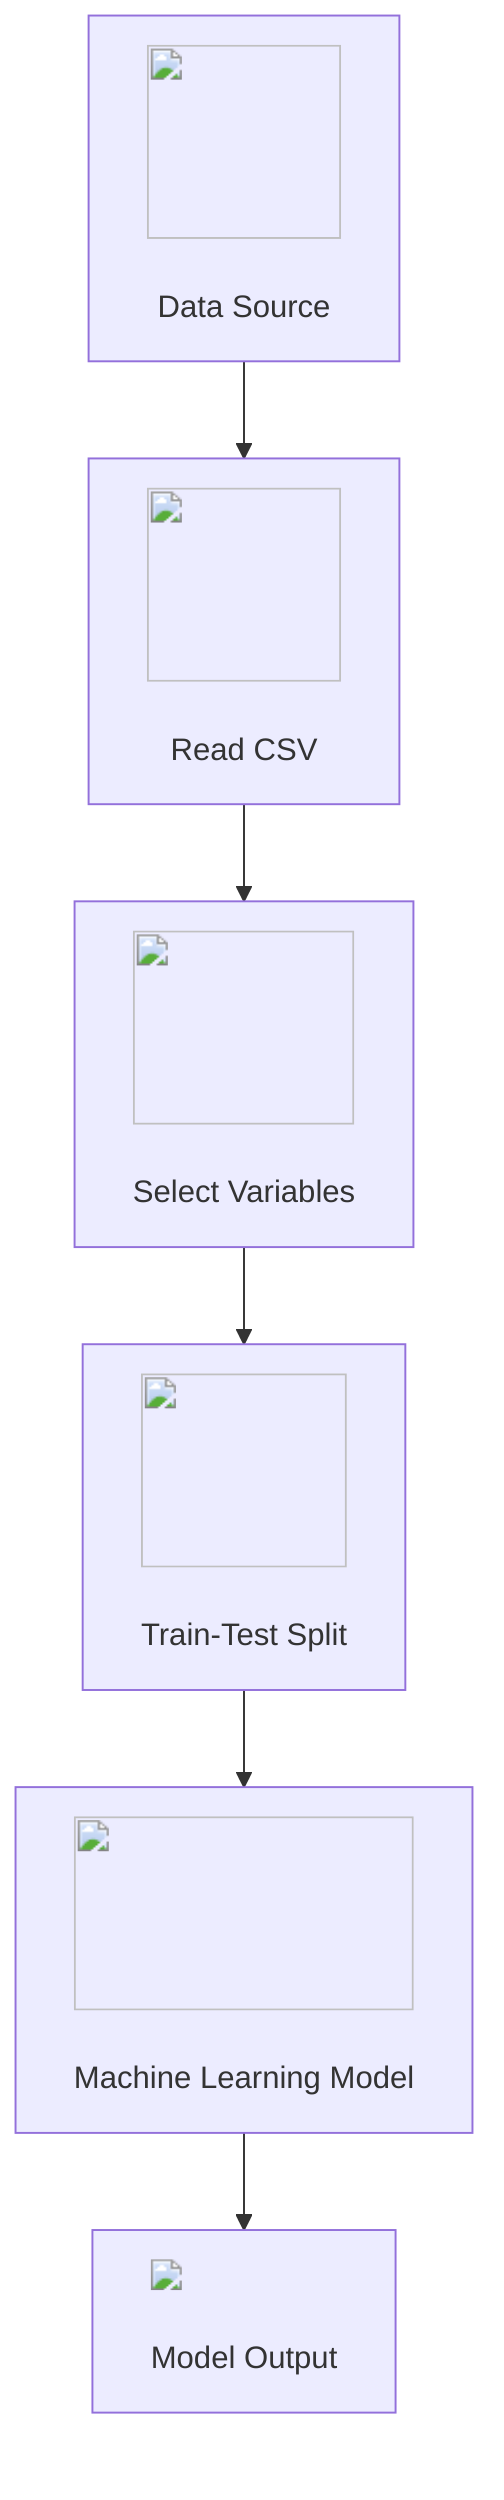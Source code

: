 graph TD
    A["<img src='icons/database.svg' width=100 height=100/> <br/> Data Source"] --> B["<img src='icons/file.svg' width=100 height=100/> <br/> Read CSV"]
    B --> C["<img src='icons/column_split.svg' width=100 height=100/> <br/> Select Variables"]
    C --> D["<img src='icons/row_split.svg' width=100 height=100/> <br/> Train-Test Split"]
    D --> E["<img src='icons/brain.svg' width=100 height=100/> <br/> Machine Learning Model"]
    E --> F["<img src='dummy_plots/scatter_plot_template.svg'/> <br/> Model Output"]